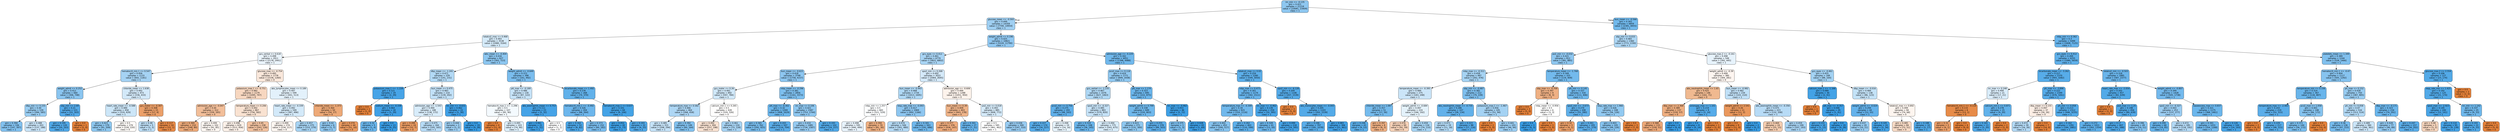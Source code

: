 digraph Tree {
node [shape=box, style="filled, rounded", color="black", fontname="helvetica"] ;
edge [fontname="helvetica"] ;
0 [label="inr_min <= -0.135\ngini = 0.421\nsamples = 21218\nvalue = [10081, 23409]\nclass = 1", fillcolor="#8ec7f0"] ;
1 [label="glucose_mean <= -0.593\ngini = 0.449\nsamples = 14359\nvalue = [7700, 14954]\nclass = 1", fillcolor="#9fcff2"] ;
0 -> 1 [labeldistance=2.5, labelangle=45, headlabel="True"] ;
2 [label="totalco2_max <= 0.468\ngini = 0.493\nsamples = 3538\nvalue = [2480, 3164]\nclass = 1", fillcolor="#d4eaf9"] ;
1 -> 2 ;
3 [label="gcs_verbal <= 0.618\ngini = 0.498\nsamples = 2911\nvalue = [2178, 2441]\nclass = 1", fillcolor="#eaf4fc"] ;
2 -> 3 ;
4 [label="hematocrit_min.1 <= 0.547\ngini = 0.456\nsamples = 1133\nvalue = [642, 1181]\nclass = 1", fillcolor="#a5d2f3"] ;
3 -> 4 ;
5 [label="weight_admit <= 0.252\ngini = 0.412\nsamples = 660\nvalue = [306, 748]\nclass = 1", fillcolor="#8ac5f0"] ;
4 -> 5 ;
6 [label="dbp_min <= 0.155\ngini = 0.44\nsamples = 539\nvalue = [284, 585]\nclass = 1", fillcolor="#99cdf2"] ;
5 -> 6 ;
7 [label="gini = 0.394\nsamples = 336\nvalue = [147, 397]\nclass = 1", fillcolor="#82c1ef"] ;
6 -> 7 ;
8 [label="gini = 0.488\nsamples = 203\nvalue = [137, 188]\nclass = 1", fillcolor="#c9e4f8"] ;
6 -> 8 ;
9 [label="sbp_min <= 2.69\ngini = 0.21\nsamples = 121\nvalue = [22, 163]\nclass = 1", fillcolor="#54aae9"] ;
5 -> 9 ;
10 [label="gini = 0.195\nsamples = 120\nvalue = [20, 163]\nclass = 1", fillcolor="#51a9e8"] ;
9 -> 10 ;
11 [label="gini = 0.0\nsamples = 1\nvalue = [2, 0]\nclass = 0", fillcolor="#e58139"] ;
9 -> 11 ;
12 [label="chloride_mean <= 1.638\ngini = 0.492\nsamples = 473\nvalue = [336, 433]\nclass = 1", fillcolor="#d3e9f9"] ;
4 -> 12 ;
13 [label="heart_rate_mean <= -0.588\ngini = 0.489\nsamples = 458\nvalue = [319, 429]\nclass = 1", fillcolor="#cce6f8"] ;
12 -> 13 ;
14 [label="gini = 0.423\nsamples = 179\nvalue = [91, 209]\nclass = 1", fillcolor="#8fc8f0"] ;
13 -> 14 ;
15 [label="gini = 0.5\nsamples = 279\nvalue = [228, 220]\nclass = 0", fillcolor="#fefbf8"] ;
13 -> 15 ;
16 [label="gcs_motor <= -0.307\ngini = 0.308\nsamples = 15\nvalue = [17, 4]\nclass = 0", fillcolor="#eb9f68"] ;
12 -> 16 ;
17 [label="gini = 0.48\nsamples = 5\nvalue = [2, 3]\nclass = 1", fillcolor="#bddef6"] ;
16 -> 17 ;
18 [label="gini = 0.117\nsamples = 10\nvalue = [15, 1]\nclass = 0", fillcolor="#e78946"] ;
16 -> 18 ;
19 [label="glucose_max <= -0.754\ngini = 0.495\nsamples = 1778\nvalue = [1536, 1260]\nclass = 0", fillcolor="#fae8db"] ;
3 -> 19 ;
20 [label="potassium_max.1 <= -0.751\ngini = 0.482\nsamples = 1179\nvalue = [1095, 747]\nclass = 0", fillcolor="#f7d7c0"] ;
19 -> 20 ;
21 [label="admission_age <= -0.047\ngini = 0.44\nsamples = 312\nvalue = [339, 165]\nclass = 0", fillcolor="#f2be99"] ;
20 -> 21 ;
22 [label="gini = 0.369\nsamples = 210\nvalue = [248, 80]\nclass = 0", fillcolor="#edaa79"] ;
21 -> 22 ;
23 [label="gini = 0.499\nsamples = 102\nvalue = [91, 85]\nclass = 0", fillcolor="#fdf7f2"] ;
21 -> 23 ;
24 [label="temperature_mean <= 0.206\ngini = 0.492\nsamples = 867\nvalue = [756, 582]\nclass = 0", fillcolor="#f9e2d1"] ;
20 -> 24 ;
25 [label="gini = 0.498\nsamples = 629\nvalue = [513, 456]\nclass = 0", fillcolor="#fcf1e9"] ;
24 -> 25 ;
26 [label="gini = 0.45\nsamples = 238\nvalue = [243, 126]\nclass = 0", fillcolor="#f2c2a0"] ;
24 -> 26 ;
27 [label="abs_lymphocytes_mean <= 0.189\ngini = 0.497\nsamples = 599\nvalue = [441, 513]\nclass = 1", fillcolor="#e3f1fb"] ;
19 -> 27 ;
28 [label="heart_rate_mean <= -0.339\ngini = 0.492\nsamples = 549\nvalue = [387, 496]\nclass = 1", fillcolor="#d3e9f9"] ;
27 -> 28 ;
29 [label="gini = 0.499\nsamples = 274\nvalue = [234, 217]\nclass = 0", fillcolor="#fdf6f1"] ;
28 -> 29 ;
30 [label="gini = 0.457\nsamples = 275\nvalue = [153, 279]\nclass = 1", fillcolor="#a6d3f3"] ;
28 -> 30 ;
31 [label="chloride_mean <= -1.373\ngini = 0.364\nsamples = 50\nvalue = [54, 17]\nclass = 0", fillcolor="#eda977"] ;
27 -> 31 ;
32 [label="gini = 0.42\nsamples = 6\nvalue = [3, 7]\nclass = 1", fillcolor="#8ec7f0"] ;
31 -> 32 ;
33 [label="gini = 0.274\nsamples = 44\nvalue = [51, 10]\nclass = 0", fillcolor="#ea9a60"] ;
31 -> 33 ;
34 [label="wbc_mean <= -0.404\ngini = 0.416\nsamples = 627\nvalue = [302, 723]\nclass = 1", fillcolor="#8cc6f0"] ;
2 -> 34 ;
35 [label="dbp_mean <= -1.241\ngini = 0.471\nsamples = 229\nvalue = [141, 231]\nclass = 1", fillcolor="#b2d9f5"] ;
34 -> 35 ;
36 [label="potassium_max.1 <= -1.228\ngini = 0.121\nsamples = 19\nvalue = [2, 29]\nclass = 1", fillcolor="#47a4e7"] ;
35 -> 36 ;
37 [label="gini = 0.0\nsamples = 1\nvalue = [1, 0]\nclass = 0", fillcolor="#e58139"] ;
36 -> 37 ;
38 [label="sodium_mean <= -0.338\ngini = 0.064\nsamples = 18\nvalue = [1, 29]\nclass = 1", fillcolor="#40a0e6"] ;
36 -> 38 ;
39 [label="gini = 0.32\nsamples = 5\nvalue = [1, 4]\nclass = 1", fillcolor="#6ab6ec"] ;
38 -> 39 ;
40 [label="gini = 0.0\nsamples = 13\nvalue = [0, 25]\nclass = 1", fillcolor="#399de5"] ;
38 -> 40 ;
41 [label="bun_mean <= 0.475\ngini = 0.483\nsamples = 210\nvalue = [139, 202]\nclass = 1", fillcolor="#c1e0f7"] ;
35 -> 41 ;
42 [label="admission_age <= -1.543\ngini = 0.494\nsamples = 188\nvalue = [138, 172]\nclass = 1", fillcolor="#d8ecfa"] ;
41 -> 42 ;
43 [label="gini = 0.289\nsamples = 24\nvalue = [33, 7]\nclass = 0", fillcolor="#eb9c63"] ;
42 -> 43 ;
44 [label="gini = 0.475\nsamples = 164\nvalue = [105, 165]\nclass = 1", fillcolor="#b7dbf6"] ;
42 -> 44 ;
45 [label="inr_min <= -0.631\ngini = 0.062\nsamples = 22\nvalue = [1, 30]\nclass = 1", fillcolor="#40a0e6"] ;
41 -> 45 ;
46 [label="gini = 0.444\nsamples = 3\nvalue = [1, 2]\nclass = 1", fillcolor="#9ccef2"] ;
45 -> 46 ;
47 [label="gini = 0.0\nsamples = 19\nvalue = [0, 28]\nclass = 1", fillcolor="#399de5"] ;
45 -> 47 ;
48 [label="weight_admit <= -0.649\ngini = 0.372\nsamples = 398\nvalue = [161, 492]\nclass = 1", fillcolor="#7abdee"] ;
34 -> 48 ;
49 [label="ptt_max <= -0.189\ngini = 0.486\nsamples = 130\nvalue = [87, 122]\nclass = 1", fillcolor="#c6e3f8"] ;
48 -> 49 ;
50 [label="hematocrit_max.1 <= -1.296\ngini = 0.5\nsamples = 107\nvalue = [85, 90]\nclass = 1", fillcolor="#f4fafe"] ;
49 -> 50 ;
51 [label="gini = 0.0\nsamples = 4\nvalue = [11, 0]\nclass = 0", fillcolor="#e58139"] ;
50 -> 51 ;
52 [label="gini = 0.495\nsamples = 103\nvalue = [74, 90]\nclass = 1", fillcolor="#dceefa"] ;
50 -> 52 ;
53 [label="abs_eosinophils_mean <= 0.753\ngini = 0.111\nsamples = 23\nvalue = [2, 32]\nclass = 1", fillcolor="#45a3e7"] ;
49 -> 53 ;
54 [label="gini = 0.061\nsamples = 21\nvalue = [1, 31]\nclass = 1", fillcolor="#3fa0e6"] ;
53 -> 54 ;
55 [label="gini = 0.5\nsamples = 2\nvalue = [1, 1]\nclass = 0", fillcolor="#ffffff"] ;
53 -> 55 ;
56 [label="bicarbonate_mean <= 1.492\ngini = 0.278\nsamples = 268\nvalue = [74, 370]\nclass = 1", fillcolor="#61b1ea"] ;
48 -> 56 ;
57 [label="hematocrit_min.1 <= -0.492\ngini = 0.326\nsamples = 204\nvalue = [68, 264]\nclass = 1", fillcolor="#6cb6ec"] ;
56 -> 57 ;
58 [label="gini = 0.162\nsamples = 52\nvalue = [8, 82]\nclass = 1", fillcolor="#4ca7e8"] ;
57 -> 58 ;
59 [label="gini = 0.373\nsamples = 152\nvalue = [60, 182]\nclass = 1", fillcolor="#7abdee"] ;
57 -> 59 ;
60 [label="hematocrit_max.1 <= 0.637\ngini = 0.101\nsamples = 64\nvalue = [6, 106]\nclass = 1", fillcolor="#44a3e6"] ;
56 -> 60 ;
61 [label="gini = 0.052\nsamples = 42\nvalue = [2, 73]\nclass = 1", fillcolor="#3ea0e6"] ;
60 -> 61 ;
62 [label="gini = 0.193\nsamples = 22\nvalue = [4, 33]\nclass = 1", fillcolor="#51a9e8"] ;
60 -> 62 ;
63 [label="weight_admit <= 0.196\ngini = 0.425\nsamples = 10821\nvalue = [5220, 11790]\nclass = 1", fillcolor="#91c8f1"] ;
1 -> 63 ;
64 [label="gcs_eyes <= 0.412\ngini = 0.461\nsamples = 6770\nvalue = [3822, 6802]\nclass = 1", fillcolor="#a8d4f4"] ;
63 -> 64 ;
65 [label="bun_mean <= -0.615\ngini = 0.418\nsamples = 3748\nvalue = [1758, 4157]\nclass = 1", fillcolor="#8dc6f0"] ;
64 -> 65 ;
66 [label="gcs_motor <= 0.26\ngini = 0.491\nsamples = 892\nvalue = [597, 784]\nclass = 1", fillcolor="#d0e8f9"] ;
65 -> 66 ;
67 [label="temperature_max <= 0.582\ngini = 0.466\nsamples = 464\nvalue = [268, 458]\nclass = 1", fillcolor="#add6f4"] ;
66 -> 67 ;
68 [label="gini = 0.485\nsamples = 315\nvalue = [208, 294]\nclass = 1", fillcolor="#c5e2f7"] ;
67 -> 68 ;
69 [label="gini = 0.392\nsamples = 149\nvalue = [60, 164]\nclass = 1", fillcolor="#81c1ef"] ;
67 -> 69 ;
70 [label="calcium_min.1 <= 0.265\ngini = 0.5\nsamples = 428\nvalue = [329, 326]\nclass = 0", fillcolor="#fffefd"] ;
66 -> 70 ;
71 [label="gini = 0.492\nsamples = 304\nvalue = [257, 198]\nclass = 0", fillcolor="#f9e2d2"] ;
70 -> 71 ;
72 [label="gini = 0.461\nsamples = 124\nvalue = [72, 128]\nclass = 1", fillcolor="#a8d4f4"] ;
70 -> 72 ;
73 [label="mbp_mean <= -0.296\ngini = 0.381\nsamples = 2856\nvalue = [1161, 3373]\nclass = 1", fillcolor="#7dbfee"] ;
65 -> 73 ;
74 [label="ptt_max <= -0.302\ngini = 0.32\nsamples = 1269\nvalue = [408, 1629]\nclass = 1", fillcolor="#6bb6ec"] ;
73 -> 74 ;
75 [label="gini = 0.365\nsamples = 762\nvalue = [292, 925]\nclass = 1", fillcolor="#78bced"] ;
74 -> 75 ;
76 [label="gini = 0.243\nsamples = 507\nvalue = [116, 704]\nclass = 1", fillcolor="#5aade9"] ;
74 -> 76 ;
77 [label="inr_max <= 0.106\ngini = 0.421\nsamples = 1587\nvalue = [753, 1744]\nclass = 1", fillcolor="#8ec7f0"] ;
73 -> 77 ;
78 [label="gini = 0.432\nsamples = 1485\nvalue = [734, 1587]\nclass = 1", fillcolor="#95caf1"] ;
77 -> 78 ;
79 [label="gini = 0.193\nsamples = 102\nvalue = [19, 157]\nclass = 1", fillcolor="#51a9e8"] ;
77 -> 79 ;
80 [label="spo2_min <= 0.268\ngini = 0.492\nsamples = 3022\nvalue = [2064, 2645]\nclass = 1", fillcolor="#d4e9f9"] ;
64 -> 80 ;
81 [label="bun_mean <= -0.443\ngini = 0.468\nsamples = 1734\nvalue = [1013, 1695]\nclass = 1", fillcolor="#afd8f5"] ;
80 -> 81 ;
82 [label="mbp_min <= 1.257\ngini = 0.5\nsamples = 665\nvalue = [521, 529]\nclass = 1", fillcolor="#fcfeff"] ;
81 -> 82 ;
83 [label="gini = 0.498\nsamples = 595\nvalue = [440, 499]\nclass = 1", fillcolor="#e8f3fc"] ;
82 -> 83 ;
84 [label="gini = 0.394\nsamples = 70\nvalue = [81, 30]\nclass = 0", fillcolor="#efb082"] ;
82 -> 84 ;
85 [label="resp_rate_max <= -0.093\ngini = 0.417\nsamples = 1069\nvalue = [492, 1166]\nclass = 1", fillcolor="#8dc6f0"] ;
81 -> 85 ;
86 [label="gini = 0.474\nsamples = 506\nvalue = [301, 480]\nclass = 1", fillcolor="#b5daf5"] ;
85 -> 86 ;
87 [label="gini = 0.341\nsamples = 563\nvalue = [191, 686]\nclass = 1", fillcolor="#70b8ec"] ;
85 -> 87 ;
88 [label="admission_age <= -0.606\ngini = 0.499\nsamples = 1288\nvalue = [1051, 950]\nclass = 0", fillcolor="#fdf3ec"] ;
80 -> 88 ;
89 [label="bun_mean <= 0.39\ngini = 0.409\nsamples = 403\nvalue = [443, 178]\nclass = 0", fillcolor="#efb489"] ;
88 -> 89 ;
90 [label="gini = 0.377\nsamples = 376\nvalue = [436, 147]\nclass = 0", fillcolor="#eeab7c"] ;
89 -> 90 ;
91 [label="gini = 0.301\nsamples = 27\nvalue = [7, 31]\nclass = 1", fillcolor="#66b3eb"] ;
89 -> 91 ;
92 [label="po2_min <= 0.018\ngini = 0.493\nsamples = 885\nvalue = [608, 772]\nclass = 1", fillcolor="#d5eaf9"] ;
88 -> 92 ;
93 [label="gini = 0.5\nsamples = 585\nvalue = [461, 462]\nclass = 1", fillcolor="#ffffff"] ;
92 -> 93 ;
94 [label="gini = 0.436\nsamples = 300\nvalue = [147, 310]\nclass = 1", fillcolor="#97cbf1"] ;
92 -> 94 ;
95 [label="admission_age <= -0.229\ngini = 0.342\nsamples = 4051\nvalue = [1398, 4988]\nclass = 1", fillcolor="#70b8ec"] ;
63 -> 95 ;
96 [label="pco2_max <= 0.118\ngini = 0.424\nsamples = 1771\nvalue = [849, 1938]\nclass = 1", fillcolor="#90c8f0"] ;
95 -> 96 ;
97 [label="gcs_verbal <= -1.235\ngini = 0.467\nsamples = 1076\nvalue = [627, 1063]\nclass = 1", fillcolor="#aed7f4"] ;
96 -> 97 ;
98 [label="pco2_min <= 0.756\ngini = 0.275\nsamples = 193\nvalue = [48, 243]\nclass = 1", fillcolor="#60b0ea"] ;
97 -> 98 ;
99 [label="gini = 0.227\nsamples = 174\nvalue = [34, 227]\nclass = 1", fillcolor="#57ace9"] ;
98 -> 99 ;
100 [label="gini = 0.498\nsamples = 19\nvalue = [14, 16]\nclass = 1", fillcolor="#e6f3fc"] ;
98 -> 100 ;
101 [label="spo2_min <= -0.327\ngini = 0.485\nsamples = 883\nvalue = [579, 820]\nclass = 1", fillcolor="#c5e2f7"] ;
97 -> 101 ;
102 [label="gini = 0.319\nsamples = 108\nvalue = [36, 145]\nclass = 1", fillcolor="#6ab5eb"] ;
101 -> 102 ;
103 [label="gini = 0.494\nsamples = 775\nvalue = [543, 675]\nclass = 1", fillcolor="#d8ecfa"] ;
101 -> 103 ;
104 [label="ptt_max <= 1.174\ngini = 0.323\nsamples = 695\nvalue = [222, 875]\nclass = 1", fillcolor="#6bb6ec"] ;
96 -> 104 ;
105 [label="weight_admit <= 0.799\ngini = 0.338\nsamples = 649\nvalue = [220, 803]\nclass = 1", fillcolor="#6fb8ec"] ;
104 -> 105 ;
106 [label="gini = 0.423\nsamples = 271\nvalue = [131, 300]\nclass = 1", fillcolor="#8fc8f0"] ;
105 -> 106 ;
107 [label="gini = 0.255\nsamples = 378\nvalue = [89, 503]\nclass = 1", fillcolor="#5caeea"] ;
105 -> 107 ;
108 [label="inr_max <= -0.462\ngini = 0.053\nsamples = 46\nvalue = [2, 72]\nclass = 1", fillcolor="#3ea0e6"] ;
104 -> 108 ;
109 [label="gini = 0.375\nsamples = 3\nvalue = [1, 3]\nclass = 1", fillcolor="#7bbeee"] ;
108 -> 109 ;
110 [label="gini = 0.028\nsamples = 43\nvalue = [1, 69]\nclass = 1", fillcolor="#3c9ee5"] ;
108 -> 110 ;
111 [label="totalco2_max <= 0.02\ngini = 0.259\nsamples = 2280\nvalue = [549, 3050]\nclass = 1", fillcolor="#5dafea"] ;
95 -> 111 ;
112 [label="mbp_max <= 0.473\ngini = 0.301\nsamples = 1174\nvalue = [342, 1511]\nclass = 1", fillcolor="#66b3eb"] ;
111 -> 112 ;
113 [label="temperature_max <= -0.309\ngini = 0.34\nsamples = 915\nvalue = [310, 1116]\nclass = 1", fillcolor="#70b8ec"] ;
112 -> 113 ;
114 [label="gini = 0.402\nsamples = 452\nvalue = [200, 517]\nclass = 1", fillcolor="#86c3ef"] ;
113 -> 114 ;
115 [label="gini = 0.262\nsamples = 463\nvalue = [110, 599]\nclass = 1", fillcolor="#5dafea"] ;
113 -> 115 ;
116 [label="inr_max <= -0.462\ngini = 0.139\nsamples = 259\nvalue = [32, 395]\nclass = 1", fillcolor="#49a5e7"] ;
112 -> 116 ;
117 [label="gini = 0.328\nsamples = 41\nvalue = [13, 50]\nclass = 1", fillcolor="#6cb6ec"] ;
116 -> 117 ;
118 [label="gini = 0.099\nsamples = 218\nvalue = [19, 345]\nclass = 1", fillcolor="#44a2e6"] ;
116 -> 118 ;
119 [label="spo2_min <= -6.128\ngini = 0.209\nsamples = 1106\nvalue = [207, 1539]\nclass = 1", fillcolor="#54aae8"] ;
111 -> 119 ;
120 [label="gini = 0.0\nsamples = 3\nvalue = [5, 0]\nclass = 0", fillcolor="#e58139"] ;
119 -> 120 ;
121 [label="abs_monocytes_mean <= -0.043\ngini = 0.205\nsamples = 1103\nvalue = [202, 1539]\nclass = 1", fillcolor="#53aae8"] ;
119 -> 121 ;
122 [label="gini = 0.246\nsamples = 797\nvalue = [181, 1078]\nclass = 1", fillcolor="#5aade9"] ;
121 -> 122 ;
123 [label="gini = 0.083\nsamples = 306\nvalue = [21, 461]\nclass = 1", fillcolor="#42a1e6"] ;
121 -> 123 ;
124 [label="bun_mean <= -0.566\ngini = 0.343\nsamples = 6859\nvalue = [2381, 8455]\nclass = 1", fillcolor="#71b9ec"] ;
0 -> 124 [labeldistance=2.5, labelangle=-45, headlabel="False"] ;
125 [label="sbp_min <= 0.033\ngini = 0.465\nsamples = 1360\nvalue = [773, 1330]\nclass = 1", fillcolor="#acd6f4"] ;
124 -> 125 ;
126 [label="po2_min <= -0.032\ngini = 0.421\nsamples = 812\nvalue = [381, 885]\nclass = 1", fillcolor="#8ec7f0"] ;
125 -> 126 ;
127 [label="mbp_max <= -0.311\ngini = 0.458\nsamples = 487\nvalue = [262, 476]\nclass = 1", fillcolor="#a6d3f3"] ;
126 -> 127 ;
128 [label="temperature_mean <= -0.395\ngini = 0.489\nsamples = 275\nvalue = [183, 248]\nclass = 1", fillcolor="#cbe5f8"] ;
127 -> 128 ;
129 [label="chloride_mean <= 1.087\ngini = 0.357\nsamples = 51\nvalue = [17, 56]\nclass = 1", fillcolor="#75bbed"] ;
128 -> 129 ;
130 [label="gini = 0.248\nsamples = 43\nvalue = [9, 53]\nclass = 1", fillcolor="#5baee9"] ;
129 -> 130 ;
131 [label="gini = 0.397\nsamples = 8\nvalue = [8, 3]\nclass = 0", fillcolor="#efb083"] ;
129 -> 131 ;
132 [label="weight_admit <= -0.684\ngini = 0.497\nsamples = 224\nvalue = [166, 192]\nclass = 1", fillcolor="#e4f2fb"] ;
128 -> 132 ;
133 [label="gini = 0.476\nsamples = 90\nvalue = [92, 59]\nclass = 0", fillcolor="#f6d2b8"] ;
132 -> 133 ;
134 [label="gini = 0.459\nsamples = 134\nvalue = [74, 133]\nclass = 1", fillcolor="#a7d4f3"] ;
132 -> 134 ;
135 [label="sbp_min <= -0.487\ngini = 0.382\nsamples = 212\nvalue = [79, 228]\nclass = 1", fillcolor="#7ebfee"] ;
127 -> 135 ;
136 [label="abs_neutrophils_mean <= -0.735\ngini = 0.286\nsamples = 107\nvalue = [28, 134]\nclass = 1", fillcolor="#62b1ea"] ;
135 -> 136 ;
137 [label="gini = 0.471\nsamples = 19\nvalue = [11, 18]\nclass = 1", fillcolor="#b2d9f5"] ;
136 -> 137 ;
138 [label="gini = 0.223\nsamples = 88\nvalue = [17, 116]\nclass = 1", fillcolor="#56abe9"] ;
136 -> 138 ;
139 [label="potassium_max.1 <= -1.467\ngini = 0.456\nsamples = 105\nvalue = [51, 94]\nclass = 1", fillcolor="#a4d2f3"] ;
135 -> 139 ;
140 [label="gini = 0.0\nsamples = 2\nvalue = [5, 0]\nclass = 0", fillcolor="#e58139"] ;
139 -> 140 ;
141 [label="gini = 0.441\nsamples = 103\nvalue = [46, 94]\nclass = 1", fillcolor="#9acdf2"] ;
139 -> 141 ;
142 [label="temperature_mean <= -1.768\ngini = 0.349\nsamples = 325\nvalue = [119, 409]\nclass = 1", fillcolor="#73baed"] ;
126 -> 142 ;
143 [label="sbp_max <= -0.709\ngini = 0.397\nsamples = 9\nvalue = [8, 3]\nclass = 0", fillcolor="#efb083"] ;
142 -> 143 ;
144 [label="gini = 0.0\nsamples = 3\nvalue = [5, 0]\nclass = 0", fillcolor="#e58139"] ;
143 -> 144 ;
145 [label="mbp_mean <= -0.956\ngini = 0.5\nsamples = 6\nvalue = [3, 3]\nclass = 0", fillcolor="#ffffff"] ;
143 -> 145 ;
146 [label="gini = 0.0\nsamples = 3\nvalue = [0, 3]\nclass = 1", fillcolor="#399de5"] ;
145 -> 146 ;
147 [label="gini = 0.0\nsamples = 3\nvalue = [3, 0]\nclass = 0", fillcolor="#e58139"] ;
145 -> 147 ;
148 [label="ptt_min <= 0.145\ngini = 0.337\nsamples = 316\nvalue = [111, 406]\nclass = 1", fillcolor="#6fb8ec"] ;
142 -> 148 ;
149 [label="spo2_min <= -3.673\ngini = 0.274\nsamples = 208\nvalue = [55, 280]\nclass = 1", fillcolor="#60b0ea"] ;
148 -> 149 ;
150 [label="gini = 0.32\nsamples = 3\nvalue = [4, 1]\nclass = 0", fillcolor="#eca06a"] ;
149 -> 150 ;
151 [label="gini = 0.261\nsamples = 205\nvalue = [51, 279]\nclass = 1", fillcolor="#5dafea"] ;
149 -> 151 ;
152 [label="resp_rate_max <= 1.966\ngini = 0.426\nsamples = 108\nvalue = [56, 126]\nclass = 1", fillcolor="#91c9f1"] ;
148 -> 152 ;
153 [label="gini = 0.403\nsamples = 105\nvalue = [49, 126]\nclass = 1", fillcolor="#86c3ef"] ;
152 -> 153 ;
154 [label="gini = 0.0\nsamples = 3\nvalue = [7, 0]\nclass = 0", fillcolor="#e58139"] ;
152 -> 154 ;
155 [label="glucose_max.2 <= -0.161\ngini = 0.498\nsamples = 548\nvalue = [392, 445]\nclass = 1", fillcolor="#e7f3fc"] ;
125 -> 155 ;
156 [label="weight_admit <= -0.39\ngini = 0.499\nsamples = 380\nvalue = [304, 281]\nclass = 0", fillcolor="#fdf5f0"] ;
155 -> 156 ;
157 [label="abs_neutrophils_mean <= 1.65\ngini = 0.425\nsamples = 146\nvalue = [161, 71]\nclass = 0", fillcolor="#f0b990"] ;
156 -> 157 ;
158 [label="dbp_max <= 2.368\ngini = 0.389\nsamples = 137\nvalue = [159, 57]\nclass = 0", fillcolor="#eeae80"] ;
157 -> 158 ;
159 [label="gini = 0.368\nsamples = 133\nvalue = [159, 51]\nclass = 0", fillcolor="#eda979"] ;
158 -> 159 ;
160 [label="gini = 0.0\nsamples = 4\nvalue = [0, 6]\nclass = 1", fillcolor="#399de5"] ;
158 -> 160 ;
161 [label="aniongap_max <= 1.101\ngini = 0.219\nsamples = 9\nvalue = [2, 14]\nclass = 1", fillcolor="#55abe9"] ;
157 -> 161 ;
162 [label="gini = 0.0\nsamples = 8\nvalue = [0, 14]\nclass = 1", fillcolor="#399de5"] ;
161 -> 162 ;
163 [label="gini = 0.0\nsamples = 1\nvalue = [2, 0]\nclass = 0", fillcolor="#e58139"] ;
161 -> 163 ;
164 [label="bun_mean <= -0.982\ngini = 0.482\nsamples = 234\nvalue = [143, 210]\nclass = 1", fillcolor="#c0e0f7"] ;
156 -> 164 ;
165 [label="weight_admit <= 2.541\ngini = 0.26\nsamples = 11\nvalue = [11, 2]\nclass = 0", fillcolor="#ea985d"] ;
164 -> 165 ;
166 [label="gini = 0.0\nsamples = 9\nvalue = [11, 0]\nclass = 0", fillcolor="#e58139"] ;
165 -> 166 ;
167 [label="gini = 0.0\nsamples = 2\nvalue = [0, 2]\nclass = 1", fillcolor="#399de5"] ;
165 -> 167 ;
168 [label="abs_eosinophils_mean <= -0.356\ngini = 0.475\nsamples = 223\nvalue = [132, 208]\nclass = 1", fillcolor="#b7dbf6"] ;
164 -> 168 ;
169 [label="gini = 0.469\nsamples = 24\nvalue = [25, 15]\nclass = 0", fillcolor="#f5cdb0"] ;
168 -> 169 ;
170 [label="gini = 0.459\nsamples = 199\nvalue = [107, 193]\nclass = 1", fillcolor="#a7d3f3"] ;
168 -> 170 ;
171 [label="gcs_eyes <= -0.461\ngini = 0.455\nsamples = 168\nvalue = [88, 164]\nclass = 1", fillcolor="#a3d2f3"] ;
155 -> 171 ;
172 [label="calcium_max.1 <= -1.166\ngini = 0.089\nsamples = 30\nvalue = [2, 41]\nclass = 1", fillcolor="#43a2e6"] ;
171 -> 172 ;
173 [label="gini = 0.0\nsamples = 1\nvalue = [1, 0]\nclass = 0", fillcolor="#e58139"] ;
172 -> 173 ;
174 [label="ptt_max <= -0.357\ngini = 0.046\nsamples = 29\nvalue = [1, 41]\nclass = 1", fillcolor="#3e9fe6"] ;
172 -> 174 ;
175 [label="gini = 0.133\nsamples = 10\nvalue = [1, 13]\nclass = 1", fillcolor="#48a5e7"] ;
174 -> 175 ;
176 [label="gini = 0.0\nsamples = 19\nvalue = [0, 28]\nclass = 1", fillcolor="#399de5"] ;
174 -> 176 ;
177 [label="dbp_mean <= -0.016\ngini = 0.484\nsamples = 138\nvalue = [86, 123]\nclass = 1", fillcolor="#c3e2f7"] ;
171 -> 177 ;
178 [label="weight_admit <= -0.024\ngini = 0.294\nsamples = 44\nvalue = [12, 55]\nclass = 1", fillcolor="#64b2eb"] ;
177 -> 178 ;
179 [label="gini = 0.437\nsamples = 20\nvalue = [10, 21]\nclass = 1", fillcolor="#97ccf1"] ;
178 -> 179 ;
180 [label="gini = 0.105\nsamples = 24\nvalue = [2, 34]\nclass = 1", fillcolor="#45a3e7"] ;
178 -> 180 ;
181 [label="totalco2_max <= 0.692\ngini = 0.499\nsamples = 94\nvalue = [74, 68]\nclass = 0", fillcolor="#fdf5ef"] ;
177 -> 181 ;
182 [label="gini = 0.485\nsamples = 84\nvalue = [72, 51]\nclass = 0", fillcolor="#f7dac5"] ;
181 -> 182 ;
183 [label="gini = 0.188\nsamples = 10\nvalue = [2, 17]\nclass = 1", fillcolor="#50a9e8"] ;
181 -> 183 ;
184 [label="mbp_min <= 0.362\ngini = 0.3\nsamples = 5499\nvalue = [1608, 7125]\nclass = 1", fillcolor="#66b3eb"] ;
124 -> 184 ;
185 [label="gcs_eyes <= 0.412\ngini = 0.269\nsamples = 4255\nvalue = [1080, 5659]\nclass = 1", fillcolor="#5fb0ea"] ;
184 -> 185 ;
186 [label="bicarbonate_mean <= -3.262\ngini = 0.227\nsamples = 2370\nvalue = [493, 3282]\nclass = 1", fillcolor="#57ace9"] ;
185 -> 186 ;
187 [label="inr_max <= 0.248\ngini = 0.494\nsamples = 21\nvalue = [17, 21]\nclass = 1", fillcolor="#d9ecfa"] ;
186 -> 187 ;
188 [label="hematocrit_min.1 <= -0.118\ngini = 0.133\nsamples = 6\nvalue = [13, 1]\nclass = 0", fillcolor="#e78b48"] ;
187 -> 188 ;
189 [label="gini = 0.32\nsamples = 2\nvalue = [4, 1]\nclass = 0", fillcolor="#eca06a"] ;
188 -> 189 ;
190 [label="gini = 0.0\nsamples = 4\nvalue = [9, 0]\nclass = 0", fillcolor="#e58139"] ;
188 -> 190 ;
191 [label="calcium_min.1 <= 0.871\ngini = 0.278\nsamples = 15\nvalue = [4, 20]\nclass = 1", fillcolor="#61b1ea"] ;
187 -> 191 ;
192 [label="gini = 0.165\nsamples = 13\nvalue = [2, 20]\nclass = 1", fillcolor="#4da7e8"] ;
191 -> 192 ;
193 [label="gini = 0.0\nsamples = 2\nvalue = [2, 0]\nclass = 0", fillcolor="#e58139"] ;
191 -> 193 ;
194 [label="ph_max <= -3.896\ngini = 0.222\nsamples = 2349\nvalue = [476, 3261]\nclass = 1", fillcolor="#56abe9"] ;
186 -> 194 ;
195 [label="dbp_mean <= 0.155\ngini = 0.497\nsamples = 37\nvalue = [30, 26]\nclass = 0", fillcolor="#fceee5"] ;
194 -> 195 ;
196 [label="gini = 0.472\nsamples = 30\nvalue = [16, 26]\nclass = 1", fillcolor="#b3d9f5"] ;
195 -> 196 ;
197 [label="gini = 0.0\nsamples = 7\nvalue = [14, 0]\nclass = 0", fillcolor="#e58139"] ;
195 -> 197 ;
198 [label="ph_min <= 0.058\ngini = 0.213\nsamples = 2312\nvalue = [446, 3235]\nclass = 1", fillcolor="#54abe9"] ;
194 -> 198 ;
199 [label="gini = 0.162\nsamples = 1291\nvalue = [184, 1881]\nclass = 1", fillcolor="#4ca7e8"] ;
198 -> 199 ;
200 [label="gini = 0.272\nsamples = 1021\nvalue = [262, 1354]\nclass = 1", fillcolor="#5fb0ea"] ;
198 -> 200 ;
201 [label="totalco2_min <= -0.503\ngini = 0.318\nsamples = 1885\nvalue = [587, 2377]\nclass = 1", fillcolor="#6ab5eb"] ;
185 -> 201 ;
202 [label="heart_rate_max <= -2.054\ngini = 0.202\nsamples = 457\nvalue = [82, 639]\nclass = 1", fillcolor="#52aae8"] ;
201 -> 202 ;
203 [label="gini = 0.0\nsamples = 1\nvalue = [2, 0]\nclass = 0", fillcolor="#e58139"] ;
202 -> 203 ;
204 [label="po2_max <= 1.25\ngini = 0.198\nsamples = 456\nvalue = [80, 639]\nclass = 1", fillcolor="#52a9e8"] ;
202 -> 204 ;
205 [label="gini = 0.17\nsamples = 407\nvalue = [61, 588]\nclass = 1", fillcolor="#4ea7e8"] ;
204 -> 205 ;
206 [label="gini = 0.396\nsamples = 49\nvalue = [19, 51]\nclass = 1", fillcolor="#83c2ef"] ;
204 -> 206 ;
207 [label="weight_admit <= -0.807\ngini = 0.349\nsamples = 1428\nvalue = [505, 1738]\nclass = 1", fillcolor="#73b9ed"] ;
201 -> 207 ;
208 [label="spo2_min <= -0.327\ngini = 0.443\nsamples = 253\nvalue = [137, 277]\nclass = 1", fillcolor="#9bcdf2"] ;
207 -> 208 ;
209 [label="gini = 0.299\nsamples = 68\nvalue = [19, 85]\nclass = 1", fillcolor="#65b3eb"] ;
208 -> 209 ;
210 [label="gini = 0.472\nsamples = 185\nvalue = [118, 192]\nclass = 1", fillcolor="#b3d9f5"] ;
208 -> 210 ;
211 [label="baseexcess_max <= 0.837\ngini = 0.321\nsamples = 1175\nvalue = [368, 1461]\nclass = 1", fillcolor="#6bb6ec"] ;
207 -> 211 ;
212 [label="gini = 0.341\nsamples = 1031\nvalue = [354, 1268]\nclass = 1", fillcolor="#70b8ec"] ;
211 -> 212 ;
213 [label="gini = 0.126\nsamples = 144\nvalue = [14, 193]\nclass = 1", fillcolor="#47a4e7"] ;
211 -> 213 ;
214 [label="platelets_mean <= 1.349\ngini = 0.389\nsamples = 1244\nvalue = [528, 1466]\nclass = 1", fillcolor="#80c0ee"] ;
184 -> 214 ;
215 [label="hematocrit_min.1 <= -0.47\ngini = 0.404\nsamples = 1117\nvalue = [505, 1292]\nclass = 1", fillcolor="#86c3ef"] ;
214 -> 215 ;
216 [label="temperature_min <= 0.336\ngini = 0.314\nsamples = 367\nvalue = [118, 487]\nclass = 1", fillcolor="#69b5eb"] ;
215 -> 216 ;
217 [label="temperature_max <= -2.483\ngini = 0.243\nsamples = 219\nvalue = [52, 315]\nclass = 1", fillcolor="#5aade9"] ;
216 -> 217 ;
218 [label="gini = 0.0\nsamples = 2\nvalue = [4, 0]\nclass = 0", fillcolor="#e58139"] ;
217 -> 218 ;
219 [label="gini = 0.229\nsamples = 217\nvalue = [48, 315]\nclass = 1", fillcolor="#57ace9"] ;
217 -> 219 ;
220 [label="pco2_max <= 1.058\ngini = 0.401\nsamples = 148\nvalue = [66, 172]\nclass = 1", fillcolor="#85c3ef"] ;
216 -> 220 ;
221 [label="gini = 0.371\nsamples = 144\nvalue = [56, 172]\nclass = 1", fillcolor="#79bded"] ;
220 -> 221 ;
222 [label="gini = 0.0\nsamples = 4\nvalue = [10, 0]\nclass = 0", fillcolor="#e58139"] ;
220 -> 222 ;
223 [label="ph_max <= 0.152\ngini = 0.439\nsamples = 750\nvalue = [387, 805]\nclass = 1", fillcolor="#98ccf1"] ;
215 -> 223 ;
224 [label="ph_min <= 0.058\ngini = 0.47\nsamples = 516\nvalue = [313, 514]\nclass = 1", fillcolor="#b2d9f5"] ;
223 -> 224 ;
225 [label="gini = 0.36\nsamples = 136\nvalue = [47, 153]\nclass = 1", fillcolor="#76bbed"] ;
224 -> 225 ;
226 [label="gini = 0.489\nsamples = 380\nvalue = [266, 361]\nclass = 1", fillcolor="#cbe5f8"] ;
224 -> 226 ;
227 [label="dbp_max <= -0.171\ngini = 0.323\nsamples = 234\nvalue = [74, 291]\nclass = 1", fillcolor="#6bb6ec"] ;
223 -> 227 ;
228 [label="gini = 0.428\nsamples = 77\nvalue = [40, 89]\nclass = 1", fillcolor="#92c9f1"] ;
227 -> 228 ;
229 [label="gini = 0.247\nsamples = 157\nvalue = [34, 202]\nclass = 1", fillcolor="#5aade9"] ;
227 -> 229 ;
230 [label="glucose_max.2 <= 2.554\ngini = 0.206\nsamples = 127\nvalue = [23, 174]\nclass = 1", fillcolor="#53aae8"] ;
214 -> 230 ;
231 [label="resp_rate_min <= 1.425\ngini = 0.192\nsamples = 125\nvalue = [21, 174]\nclass = 1", fillcolor="#51a9e8"] ;
230 -> 231 ;
232 [label="spo2_max <= -2.923\ngini = 0.145\nsamples = 100\nvalue = [12, 141]\nclass = 1", fillcolor="#4aa5e7"] ;
231 -> 232 ;
233 [label="gini = 0.48\nsamples = 5\nvalue = [3, 2]\nclass = 0", fillcolor="#f6d5bd"] ;
232 -> 233 ;
234 [label="gini = 0.114\nsamples = 95\nvalue = [9, 139]\nclass = 1", fillcolor="#46a3e7"] ;
232 -> 234 ;
235 [label="inr_min <= 1.142\ngini = 0.337\nsamples = 25\nvalue = [9, 33]\nclass = 1", fillcolor="#6fb8ec"] ;
231 -> 235 ;
236 [label="gini = 0.193\nsamples = 22\nvalue = [4, 33]\nclass = 1", fillcolor="#51a9e8"] ;
235 -> 236 ;
237 [label="gini = 0.0\nsamples = 3\nvalue = [5, 0]\nclass = 0", fillcolor="#e58139"] ;
235 -> 237 ;
238 [label="gini = 0.0\nsamples = 2\nvalue = [2, 0]\nclass = 0", fillcolor="#e58139"] ;
230 -> 238 ;
}